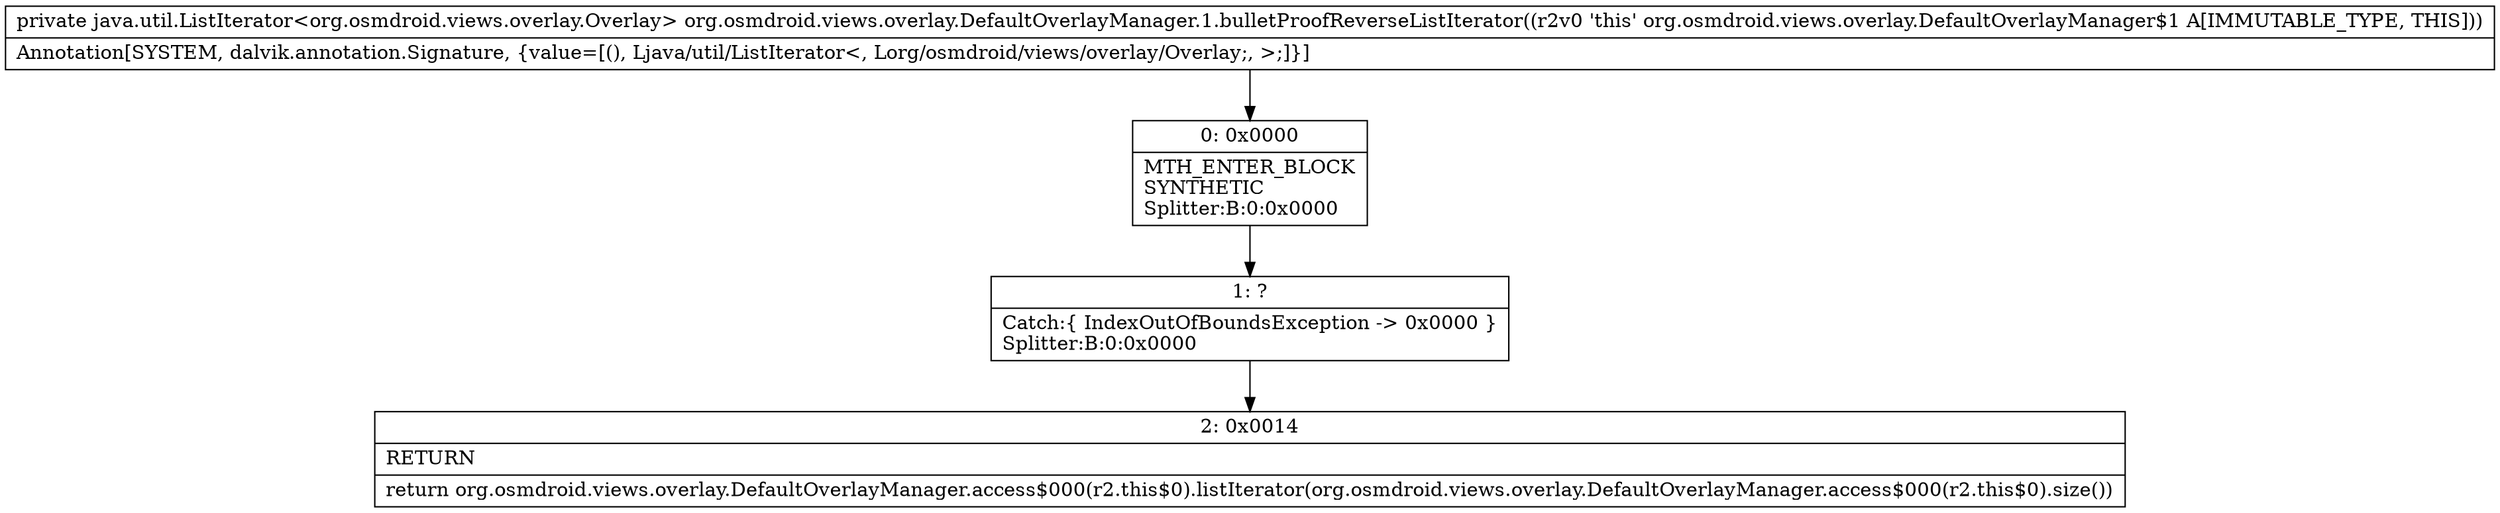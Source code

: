 digraph "CFG fororg.osmdroid.views.overlay.DefaultOverlayManager.1.bulletProofReverseListIterator()Ljava\/util\/ListIterator;" {
Node_0 [shape=record,label="{0\:\ 0x0000|MTH_ENTER_BLOCK\lSYNTHETIC\lSplitter:B:0:0x0000\l}"];
Node_1 [shape=record,label="{1\:\ ?|Catch:\{ IndexOutOfBoundsException \-\> 0x0000 \}\lSplitter:B:0:0x0000\l}"];
Node_2 [shape=record,label="{2\:\ 0x0014|RETURN\l|return org.osmdroid.views.overlay.DefaultOverlayManager.access$000(r2.this$0).listIterator(org.osmdroid.views.overlay.DefaultOverlayManager.access$000(r2.this$0).size())\l}"];
MethodNode[shape=record,label="{private java.util.ListIterator\<org.osmdroid.views.overlay.Overlay\> org.osmdroid.views.overlay.DefaultOverlayManager.1.bulletProofReverseListIterator((r2v0 'this' org.osmdroid.views.overlay.DefaultOverlayManager$1 A[IMMUTABLE_TYPE, THIS]))  | Annotation[SYSTEM, dalvik.annotation.Signature, \{value=[(), Ljava\/util\/ListIterator\<, Lorg\/osmdroid\/views\/overlay\/Overlay;, \>;]\}]\l}"];
MethodNode -> Node_0;
Node_0 -> Node_1;
Node_1 -> Node_2;
}

